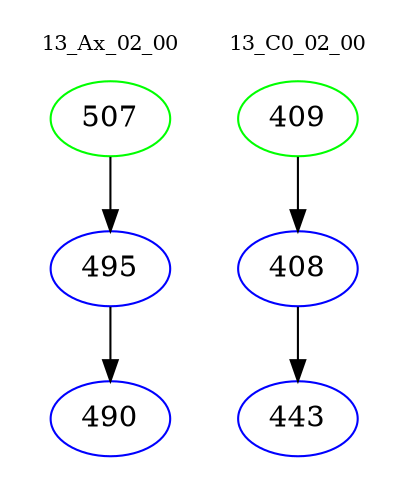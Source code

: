 digraph{
subgraph cluster_0 {
color = white
label = "13_Ax_02_00";
fontsize=10;
T0_507 [label="507", color="green"]
T0_507 -> T0_495 [color="black"]
T0_495 [label="495", color="blue"]
T0_495 -> T0_490 [color="black"]
T0_490 [label="490", color="blue"]
}
subgraph cluster_1 {
color = white
label = "13_C0_02_00";
fontsize=10;
T1_409 [label="409", color="green"]
T1_409 -> T1_408 [color="black"]
T1_408 [label="408", color="blue"]
T1_408 -> T1_443 [color="black"]
T1_443 [label="443", color="blue"]
}
}
